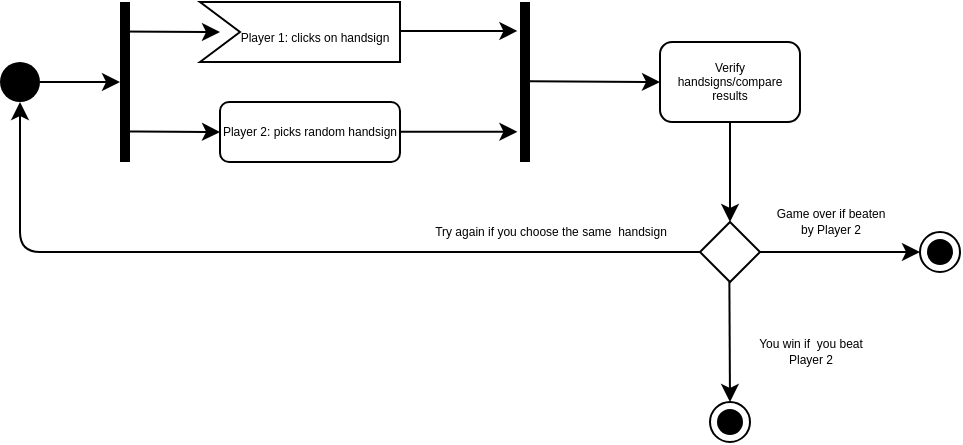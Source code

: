 <mxfile>
    <diagram id="_7Ibv0NitcyWlCPDWpCr" name="Page-1">
        <mxGraphModel dx="605" dy="376" grid="1" gridSize="10" guides="1" tooltips="1" connect="1" arrows="1" fold="1" page="1" pageScale="1" pageWidth="827" pageHeight="1169" math="0" shadow="0">
            <root>
                <mxCell id="0"/>
                <mxCell id="1" parent="0"/>
                <mxCell id="3" value="" style="ellipse;fillColor=#000000;strokeColor=none;" vertex="1" parent="1">
                    <mxGeometry x="100" y="170" width="20" height="20" as="geometry"/>
                </mxCell>
                <mxCell id="4" value="" style="endArrow=classic;html=1;exitX=1;exitY=0.5;exitDx=0;exitDy=0;" edge="1" parent="1" source="3">
                    <mxGeometry width="50" height="50" relative="1" as="geometry">
                        <mxPoint x="130" y="180" as="sourcePoint"/>
                        <mxPoint x="160" y="180" as="targetPoint"/>
                    </mxGeometry>
                </mxCell>
                <mxCell id="6" value="" style="html=1;points=[];perimeter=orthogonalPerimeter;fillColor=#000000;strokeColor=none;" vertex="1" parent="1">
                    <mxGeometry x="160" y="140" width="5" height="80" as="geometry"/>
                </mxCell>
                <mxCell id="8" value="" style="endArrow=classic;html=1;" edge="1" parent="1">
                    <mxGeometry width="50" height="50" relative="1" as="geometry">
                        <mxPoint x="160" y="154.78" as="sourcePoint"/>
                        <mxPoint x="210" y="155" as="targetPoint"/>
                        <Array as="points"/>
                    </mxGeometry>
                </mxCell>
                <mxCell id="9" value="" style="endArrow=classic;html=1;entryX=0;entryY=0.5;entryDx=0;entryDy=0;" edge="1" parent="1" target="12">
                    <mxGeometry width="50" height="50" relative="1" as="geometry">
                        <mxPoint x="160" y="204.74" as="sourcePoint"/>
                        <mxPoint x="207" y="204.74" as="targetPoint"/>
                        <Array as="points">
                            <mxPoint x="177" y="204.74"/>
                        </Array>
                    </mxGeometry>
                </mxCell>
                <mxCell id="11" value="&lt;span style=&quot;font-size: 6px&quot;&gt;Player 1: clicks on handsign&lt;/span&gt;" style="html=1;shape=mxgraph.infographic.ribbonSimple;notch1=20;notch2=0;align=center;verticalAlign=middle;fontSize=14;fontStyle=0;fillColor=#FFFFFF;flipH=0;spacingRight=0;spacingLeft=14;strokeColor=#000000;" vertex="1" parent="1">
                    <mxGeometry x="200" y="140" width="100" height="30" as="geometry"/>
                </mxCell>
                <mxCell id="12" value="Player 2: picks random handsign" style="rounded=1;whiteSpace=wrap;html=1;fontSize=6;strokeColor=#000000;" vertex="1" parent="1">
                    <mxGeometry x="210" y="190" width="90" height="30" as="geometry"/>
                </mxCell>
                <mxCell id="13" value="" style="html=1;points=[];perimeter=orthogonalPerimeter;fillColor=#000000;strokeColor=none;" vertex="1" parent="1">
                    <mxGeometry x="360" y="140" width="5" height="80" as="geometry"/>
                </mxCell>
                <mxCell id="14" value="" style="endArrow=classic;html=1;entryX=-0.259;entryY=0.181;entryDx=0;entryDy=0;entryPerimeter=0;" edge="1" parent="1" target="13">
                    <mxGeometry width="50" height="50" relative="1" as="geometry">
                        <mxPoint x="300" y="154.5" as="sourcePoint"/>
                        <mxPoint x="350" y="154.72" as="targetPoint"/>
                        <Array as="points"/>
                    </mxGeometry>
                </mxCell>
                <mxCell id="15" value="" style="endArrow=classic;html=1;entryX=-0.259;entryY=0.181;entryDx=0;entryDy=0;entryPerimeter=0;" edge="1" parent="1">
                    <mxGeometry width="50" height="50" relative="1" as="geometry">
                        <mxPoint x="300" y="204.9" as="sourcePoint"/>
                        <mxPoint x="358.705" y="204.88" as="targetPoint"/>
                        <Array as="points"/>
                    </mxGeometry>
                </mxCell>
                <mxCell id="16" value="" style="endArrow=classic;html=1;entryX=0;entryY=0.5;entryDx=0;entryDy=0;" edge="1" parent="1" target="17">
                    <mxGeometry width="50" height="50" relative="1" as="geometry">
                        <mxPoint x="365" y="179.6" as="sourcePoint"/>
                        <mxPoint x="423.705" y="179.58" as="targetPoint"/>
                        <Array as="points"/>
                    </mxGeometry>
                </mxCell>
                <mxCell id="17" value="Verify handsigns/compare results" style="rounded=1;whiteSpace=wrap;html=1;fontSize=6;strokeColor=#000000;" vertex="1" parent="1">
                    <mxGeometry x="430" y="160" width="70" height="40" as="geometry"/>
                </mxCell>
                <mxCell id="19" value="" style="rhombus;whiteSpace=wrap;html=1;fontSize=6;strokeColor=#000000;" vertex="1" parent="1">
                    <mxGeometry x="450" y="250" width="30" height="30" as="geometry"/>
                </mxCell>
                <mxCell id="20" value="" style="endArrow=classic;html=1;entryX=0.5;entryY=0;entryDx=0;entryDy=0;exitX=0.5;exitY=1;exitDx=0;exitDy=0;" edge="1" parent="1" source="17" target="19">
                    <mxGeometry width="50" height="50" relative="1" as="geometry">
                        <mxPoint x="460" y="220.0" as="sourcePoint"/>
                        <mxPoint x="525" y="220.4" as="targetPoint"/>
                        <Array as="points"/>
                    </mxGeometry>
                </mxCell>
                <mxCell id="21" value="" style="endArrow=classic;html=1;exitX=1;exitY=0.5;exitDx=0;exitDy=0;" edge="1" parent="1" source="19">
                    <mxGeometry width="50" height="50" relative="1" as="geometry">
                        <mxPoint x="520" y="260" as="sourcePoint"/>
                        <mxPoint x="560" y="265" as="targetPoint"/>
                        <Array as="points"/>
                    </mxGeometry>
                </mxCell>
                <mxCell id="22" value="" style="ellipse;html=1;shape=endState;fillColor=#000000;strokeColor=#000000;fontSize=6;" vertex="1" parent="1">
                    <mxGeometry x="560" y="255" width="20" height="20" as="geometry"/>
                </mxCell>
                <mxCell id="23" value="&lt;font style=&quot;font-size: 6px&quot;&gt;Game over if beaten&lt;br&gt;by Player 2&lt;br&gt;&lt;/font&gt;" style="text;html=1;align=center;verticalAlign=middle;resizable=0;points=[];autosize=1;strokeColor=none;fillColor=none;fontSize=6;" vertex="1" parent="1">
                    <mxGeometry x="480" y="240" width="70" height="20" as="geometry"/>
                </mxCell>
                <mxCell id="24" value="" style="endArrow=classic;html=1;exitX=0;exitY=0.5;exitDx=0;exitDy=0;entryX=0.5;entryY=1;entryDx=0;entryDy=0;" edge="1" parent="1" source="19" target="3">
                    <mxGeometry width="50" height="50" relative="1" as="geometry">
                        <mxPoint x="350" y="290" as="sourcePoint"/>
                        <mxPoint x="100" y="265" as="targetPoint"/>
                        <Array as="points">
                            <mxPoint x="110" y="265"/>
                        </Array>
                    </mxGeometry>
                </mxCell>
                <mxCell id="25" value="&lt;font style=&quot;font-size: 6px&quot;&gt;Try again if you choose the same&amp;nbsp; handsign&lt;/font&gt;" style="text;html=1;align=center;verticalAlign=middle;resizable=0;points=[];autosize=1;strokeColor=none;fillColor=none;fontSize=6;" vertex="1" parent="1">
                    <mxGeometry x="310" y="250" width="130" height="10" as="geometry"/>
                </mxCell>
                <mxCell id="26" value="" style="endArrow=classic;html=1;exitX=1;exitY=0.5;exitDx=0;exitDy=0;" edge="1" parent="1">
                    <mxGeometry width="50" height="50" relative="1" as="geometry">
                        <mxPoint x="464.69" y="280" as="sourcePoint"/>
                        <mxPoint x="465" y="340" as="targetPoint"/>
                        <Array as="points"/>
                    </mxGeometry>
                </mxCell>
                <mxCell id="27" value="" style="ellipse;html=1;shape=endState;fillColor=#000000;strokeColor=#000000;fontSize=6;" vertex="1" parent="1">
                    <mxGeometry x="455" y="340" width="20" height="20" as="geometry"/>
                </mxCell>
                <mxCell id="28" value="&lt;font style=&quot;font-size: 6px&quot;&gt;You win if&amp;nbsp; you beat&lt;br&gt;Player 2&lt;br&gt;&lt;/font&gt;" style="text;html=1;align=center;verticalAlign=middle;resizable=0;points=[];autosize=1;strokeColor=none;fillColor=none;fontSize=6;" vertex="1" parent="1">
                    <mxGeometry x="470" y="305" width="70" height="20" as="geometry"/>
                </mxCell>
            </root>
        </mxGraphModel>
    </diagram>
</mxfile>